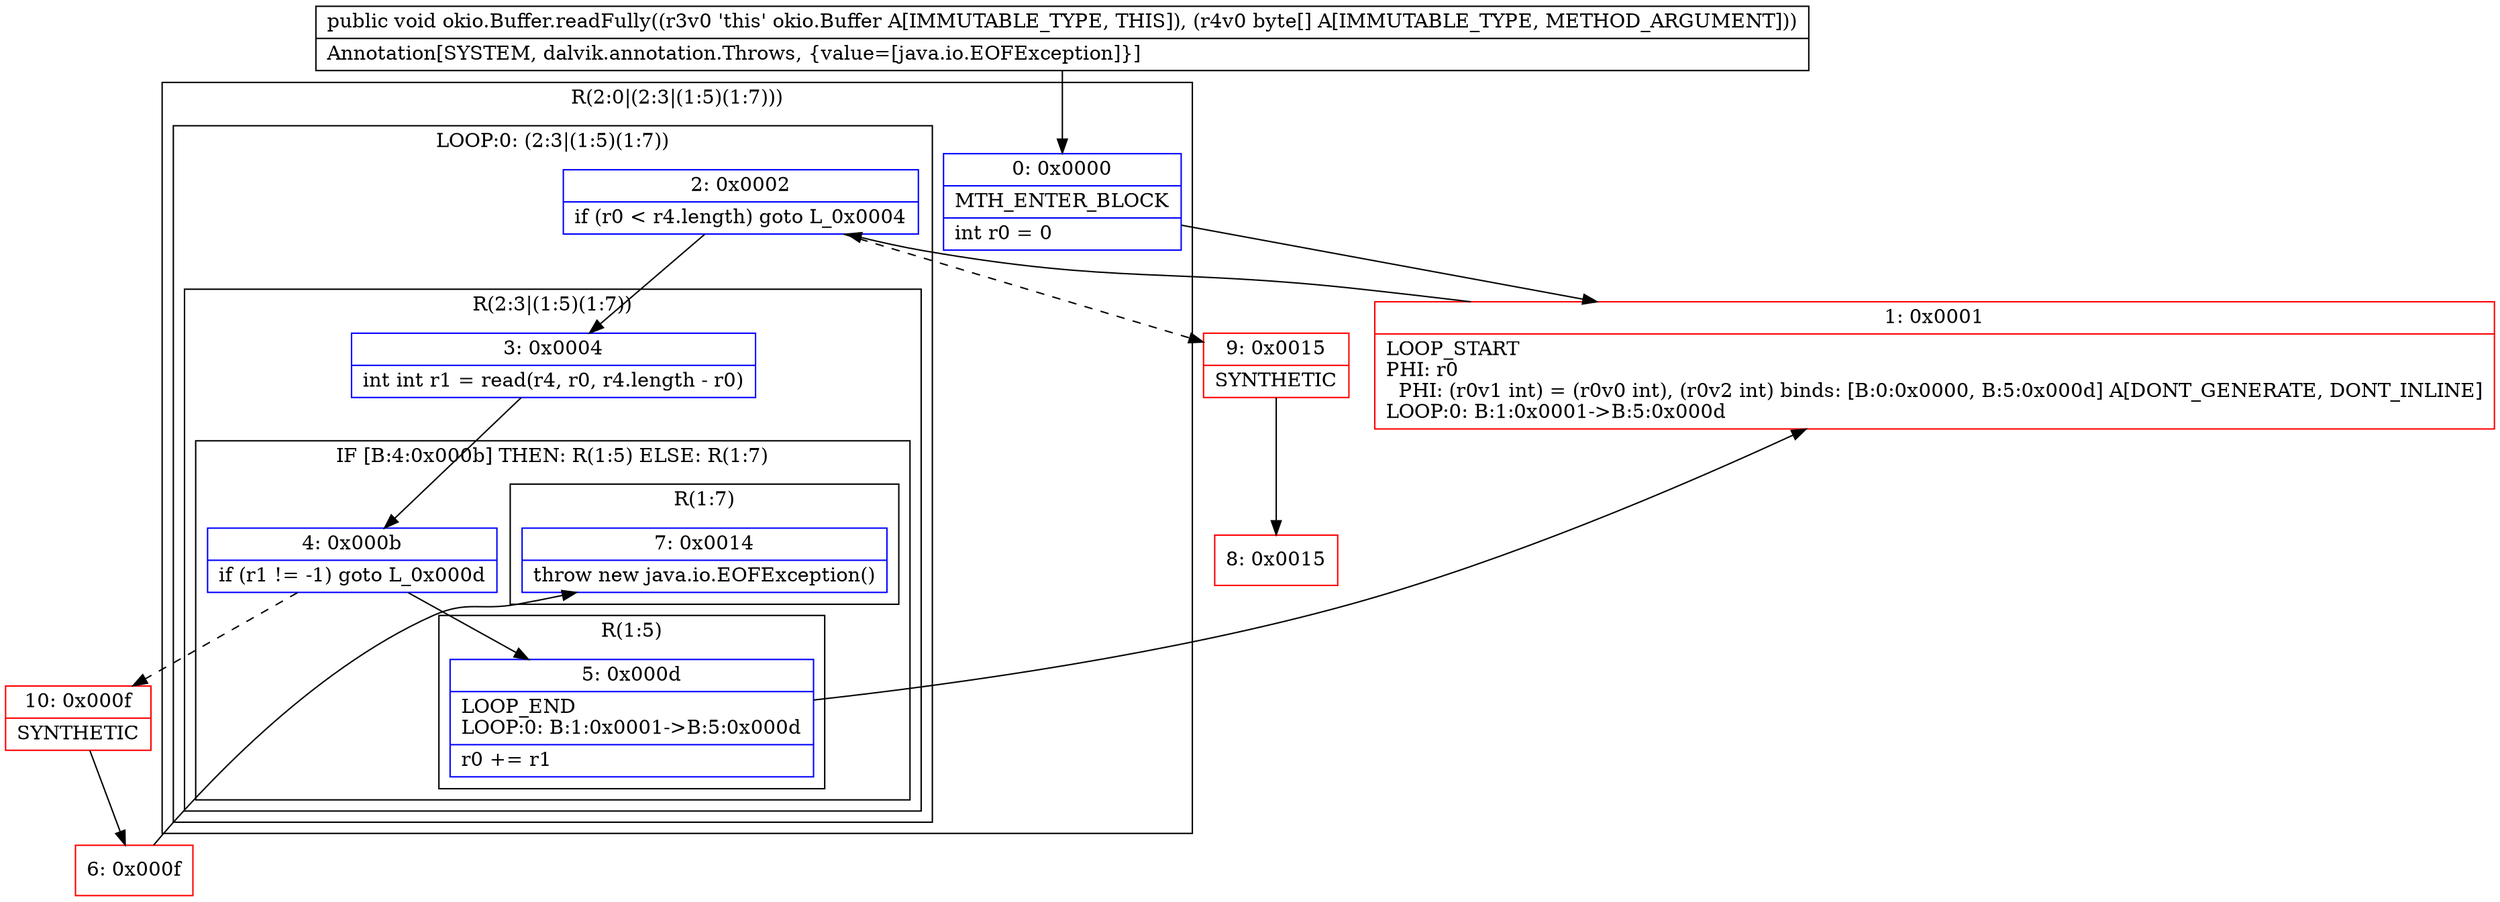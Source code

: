 digraph "CFG forokio.Buffer.readFully([B)V" {
subgraph cluster_Region_1807038366 {
label = "R(2:0|(2:3|(1:5)(1:7)))";
node [shape=record,color=blue];
Node_0 [shape=record,label="{0\:\ 0x0000|MTH_ENTER_BLOCK\l|int r0 = 0\l}"];
subgraph cluster_LoopRegion_2026286768 {
label = "LOOP:0: (2:3|(1:5)(1:7))";
node [shape=record,color=blue];
Node_2 [shape=record,label="{2\:\ 0x0002|if (r0 \< r4.length) goto L_0x0004\l}"];
subgraph cluster_Region_72490078 {
label = "R(2:3|(1:5)(1:7))";
node [shape=record,color=blue];
Node_3 [shape=record,label="{3\:\ 0x0004|int int r1 = read(r4, r0, r4.length \- r0)\l}"];
subgraph cluster_IfRegion_1176093325 {
label = "IF [B:4:0x000b] THEN: R(1:5) ELSE: R(1:7)";
node [shape=record,color=blue];
Node_4 [shape=record,label="{4\:\ 0x000b|if (r1 != \-1) goto L_0x000d\l}"];
subgraph cluster_Region_196745638 {
label = "R(1:5)";
node [shape=record,color=blue];
Node_5 [shape=record,label="{5\:\ 0x000d|LOOP_END\lLOOP:0: B:1:0x0001\-\>B:5:0x000d\l|r0 += r1\l}"];
}
subgraph cluster_Region_180912938 {
label = "R(1:7)";
node [shape=record,color=blue];
Node_7 [shape=record,label="{7\:\ 0x0014|throw new java.io.EOFException()\l}"];
}
}
}
}
}
Node_1 [shape=record,color=red,label="{1\:\ 0x0001|LOOP_START\lPHI: r0 \l  PHI: (r0v1 int) = (r0v0 int), (r0v2 int) binds: [B:0:0x0000, B:5:0x000d] A[DONT_GENERATE, DONT_INLINE]\lLOOP:0: B:1:0x0001\-\>B:5:0x000d\l}"];
Node_6 [shape=record,color=red,label="{6\:\ 0x000f}"];
Node_8 [shape=record,color=red,label="{8\:\ 0x0015}"];
Node_9 [shape=record,color=red,label="{9\:\ 0x0015|SYNTHETIC\l}"];
Node_10 [shape=record,color=red,label="{10\:\ 0x000f|SYNTHETIC\l}"];
MethodNode[shape=record,label="{public void okio.Buffer.readFully((r3v0 'this' okio.Buffer A[IMMUTABLE_TYPE, THIS]), (r4v0 byte[] A[IMMUTABLE_TYPE, METHOD_ARGUMENT]))  | Annotation[SYSTEM, dalvik.annotation.Throws, \{value=[java.io.EOFException]\}]\l}"];
MethodNode -> Node_0;
Node_0 -> Node_1;
Node_2 -> Node_3;
Node_2 -> Node_9[style=dashed];
Node_3 -> Node_4;
Node_4 -> Node_5;
Node_4 -> Node_10[style=dashed];
Node_5 -> Node_1;
Node_1 -> Node_2;
Node_6 -> Node_7;
Node_9 -> Node_8;
Node_10 -> Node_6;
}

